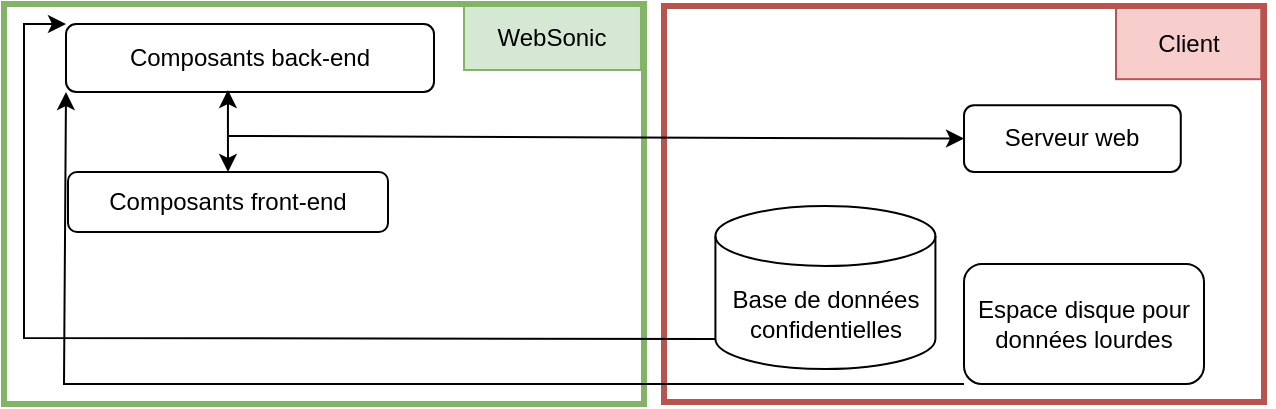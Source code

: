 <mxfile version="22.0.4" type="github">
  <diagram name="Page-1" id="C_ZBUsKCrzRcflvogzkr">
    <mxGraphModel dx="1434" dy="726" grid="1" gridSize="10" guides="1" tooltips="1" connect="1" arrows="1" fold="1" page="1" pageScale="1" pageWidth="827" pageHeight="1169" math="0" shadow="0">
      <root>
        <mxCell id="0" />
        <mxCell id="1" parent="0" />
        <mxCell id="fgNDAEqa44rRf3r6Z8Rh-15" value="" style="group" parent="1" vertex="1" connectable="0">
          <mxGeometry x="340" y="81" width="305" height="198" as="geometry" />
        </mxCell>
        <mxCell id="fgNDAEqa44rRf3r6Z8Rh-3" value="" style="rounded=0;whiteSpace=wrap;html=1;fillColor=none;strokeColor=#b85450;strokeWidth=3;" parent="fgNDAEqa44rRf3r6Z8Rh-15" vertex="1">
          <mxGeometry width="300" height="198" as="geometry" />
        </mxCell>
        <mxCell id="fgNDAEqa44rRf3r6Z8Rh-5" value="Client" style="rounded=0;whiteSpace=wrap;html=1;fillColor=#f8cecc;strokeColor=#b85450;" parent="fgNDAEqa44rRf3r6Z8Rh-15" vertex="1">
          <mxGeometry x="226.004" y="1" width="72.619" height="35.6" as="geometry" />
        </mxCell>
        <mxCell id="fgNDAEqa44rRf3r6Z8Rh-16" value="Base de données confidentielles" style="shape=cylinder3;whiteSpace=wrap;html=1;boundedLbl=1;backgroundOutline=1;size=15;" parent="fgNDAEqa44rRf3r6Z8Rh-15" vertex="1">
          <mxGeometry x="25.71" y="100" width="110" height="81.55" as="geometry" />
        </mxCell>
        <mxCell id="fgNDAEqa44rRf3r6Z8Rh-17" value="&lt;div&gt;Serveur web&lt;/div&gt;" style="rounded=1;whiteSpace=wrap;html=1;" parent="fgNDAEqa44rRf3r6Z8Rh-15" vertex="1">
          <mxGeometry x="150.004" y="49.62" width="108.384" height="33.37" as="geometry" />
        </mxCell>
        <mxCell id="vTtZLRvxT9cgvSloDH-Z-4" value="Espace disque pour données lourdes" style="rounded=1;whiteSpace=wrap;html=1;" vertex="1" parent="fgNDAEqa44rRf3r6Z8Rh-15">
          <mxGeometry x="150" y="129" width="120" height="60" as="geometry" />
        </mxCell>
        <mxCell id="q27LmW4uRz-Amyi7C36D-26" value="" style="rounded=0;whiteSpace=wrap;html=1;fillColor=none;strokeColor=#82b366;strokeWidth=3;" parent="1" vertex="1">
          <mxGeometry x="10" y="80" width="320" height="200" as="geometry" />
        </mxCell>
        <mxCell id="q27LmW4uRz-Amyi7C36D-27" value="WebSonic" style="rounded=0;whiteSpace=wrap;html=1;fillColor=#d5e8d4;strokeColor=#82b366;" parent="1" vertex="1">
          <mxGeometry x="239.999" y="81" width="88.484" height="32" as="geometry" />
        </mxCell>
        <mxCell id="q27LmW4uRz-Amyi7C36D-18" value="Composants front-end" style="rounded=1;whiteSpace=wrap;html=1;" parent="1" vertex="1">
          <mxGeometry x="42" y="164" width="160" height="30" as="geometry" />
        </mxCell>
        <mxCell id="q27LmW4uRz-Amyi7C36D-19" value="Composants back-end" style="rounded=1;whiteSpace=wrap;html=1;" parent="1" vertex="1">
          <mxGeometry x="41" y="90" width="184" height="34" as="geometry" />
        </mxCell>
        <mxCell id="q27LmW4uRz-Amyi7C36D-28" value="" style="endArrow=classic;startArrow=classic;html=1;rounded=0;exitX=0.5;exitY=0;exitDx=0;exitDy=0;entryX=0.44;entryY=0.971;entryDx=0;entryDy=0;entryPerimeter=0;" parent="1" source="q27LmW4uRz-Amyi7C36D-18" target="q27LmW4uRz-Amyi7C36D-19" edge="1">
          <mxGeometry width="50" height="50" relative="1" as="geometry">
            <mxPoint x="436" y="294" as="sourcePoint" />
            <mxPoint x="486" y="244" as="targetPoint" />
          </mxGeometry>
        </mxCell>
        <mxCell id="fgNDAEqa44rRf3r6Z8Rh-18" value="" style="endArrow=classic;html=1;rounded=0;entryX=0;entryY=0.5;entryDx=0;entryDy=0;" parent="1" target="fgNDAEqa44rRf3r6Z8Rh-17" edge="1">
          <mxGeometry width="50" height="50" relative="1" as="geometry">
            <mxPoint x="122" y="146" as="sourcePoint" />
            <mxPoint x="532.004" y="143.305" as="targetPoint" />
          </mxGeometry>
        </mxCell>
        <mxCell id="fgNDAEqa44rRf3r6Z8Rh-19" value="" style="endArrow=none;html=1;rounded=0;endFill=0;startArrow=classic;startFill=1;exitX=0;exitY=0;exitDx=0;exitDy=0;entryX=0;entryY=1;entryDx=0;entryDy=-15;entryPerimeter=0;" parent="1" source="q27LmW4uRz-Amyi7C36D-19" target="fgNDAEqa44rRf3r6Z8Rh-16" edge="1">
          <mxGeometry width="50" height="50" relative="1" as="geometry">
            <mxPoint x="56" y="117" as="sourcePoint" />
            <mxPoint x="400" y="250" as="targetPoint" />
            <Array as="points">
              <mxPoint x="20" y="90" />
              <mxPoint x="20" y="247" />
            </Array>
          </mxGeometry>
        </mxCell>
        <mxCell id="vTtZLRvxT9cgvSloDH-Z-5" value="" style="endArrow=classic;html=1;rounded=0;exitX=0;exitY=1;exitDx=0;exitDy=0;entryX=0;entryY=1;entryDx=0;entryDy=0;" edge="1" parent="1" source="vTtZLRvxT9cgvSloDH-Z-4" target="q27LmW4uRz-Amyi7C36D-19">
          <mxGeometry width="50" height="50" relative="1" as="geometry">
            <mxPoint x="390" y="340" as="sourcePoint" />
            <mxPoint x="440" y="290" as="targetPoint" />
            <Array as="points">
              <mxPoint x="40" y="270" />
            </Array>
          </mxGeometry>
        </mxCell>
      </root>
    </mxGraphModel>
  </diagram>
</mxfile>
